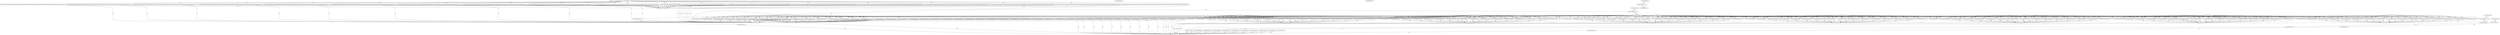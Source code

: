 digraph G {
  "1: match () ...
" [shape=box, ];
  "76: match (event_id) ...
" [shape=box, ];
  "82: match (event_id) ...
" [shape=box, ];
  "101: match (forward_flow_ip_header_2,forward_flow_udp_header_1,forward_flow_ip_header_6,forward_flow_ip_header_7,forward_flow_udp_header_0,forward_flow_ip_header_4,forward_flow_ip_header_5,event_id) ...
" [
  shape=box, ];
  "106: match (forward_flow_ip_header_2,forward_flow_udp_header_1,forward_flow_ip_header_6,forward_flow_ip_header_7,forward_flow_udp_header_0,forward_flow_ip_header_4,forward_flow_ip_header_5,event_id) ...
" [
  shape=box, ];
  "111: match (forward_flow_ip_header_2,forward_flow_udp_header_1,forward_flow_ip_header_6,forward_flow_ip_header_7,forward_flow_udp_header_0,forward_flow_ip_header_4,forward_flow_ip_header_5,event_id) ...
" [
  shape=box, ];
  "116: match (forward_flow_ip_header_2,forward_flow_udp_header_1,forward_flow_ip_header_6,forward_flow_ip_header_7,forward_flow_udp_header_0,forward_flow_ip_header_4,forward_flow_ip_header_5,event_id) ...
" [
  shape=box, ];
  "121: match (forward_flow_ip_header_2,forward_flow_udp_header_1,forward_flow_ip_header_6,forward_flow_ip_header_7,forward_flow_udp_header_0,forward_flow_ip_header_4,forward_flow_ip_header_5,event_id) ...
" [
  shape=box, ];
  "126: match (forward_flow_ip_header_2,forward_flow_udp_header_1,forward_flow_ip_header_6,forward_flow_ip_header_7,forward_flow_udp_header_0,forward_flow_ip_header_4,forward_flow_ip_header_5,event_id) ...
" [
  shape=box, ];
  "131: match (forward_flow_ip_header_2,forward_flow_udp_header_1,forward_flow_ip_header_6,forward_flow_ip_header_7,forward_flow_udp_header_0,forward_flow_ip_header_4,forward_flow_ip_header_5,event_id) ...
" [
  shape=box, ];
  "136: match (forward_flow_ip_header_2,forward_flow_udp_header_1,forward_flow_ip_header_6,forward_flow_ip_header_7,forward_flow_udp_header_0,forward_flow_ip_header_4,forward_flow_ip_header_5,event_id) ...
" [
  shape=box, ];
  "141: match (forward_flow_ip_header_2,forward_flow_udp_header_1,forward_flow_ip_header_6,forward_flow_ip_header_7,forward_flow_udp_header_0,forward_flow_ip_header_4,forward_flow_ip_header_5,event_id) ...
" [
  shape=box, ];
  "146: match (forward_flow_ip_header_2,forward_flow_udp_header_1,forward_flow_ip_header_6,forward_flow_ip_header_7,forward_flow_udp_header_0,forward_flow_ip_header_4,forward_flow_ip_header_5,event_id) ...
" [
  shape=box, ];
  "151: match (forward_flow_ip_header_2,forward_flow_udp_header_1,forward_flow_ip_header_6,forward_flow_ip_header_7,forward_flow_udp_header_0,forward_flow_ip_header_4,forward_flow_ip_header_5,event_id) ...
" [
  shape=box, ];
  "156: match (forward_flow_ip_header_2,forward_flow_udp_header_1,forward_flow_ip_header_6,forward_flow_ip_header_7,forward_flow_udp_header_0,forward_flow_ip_header_4,forward_flow_ip_header_5,event_id) ...
" [
  shape=box, ];
  "161: match (forward_flow_ip_header_2,forward_flow_udp_header_1,forward_flow_ip_header_6,forward_flow_ip_header_7,forward_flow_udp_header_0,forward_flow_ip_header_4,forward_flow_ip_header_5,event_id) ...
" [
  shape=box, ];
  "166: match (forward_flow_ip_header_2,forward_flow_udp_header_1,forward_flow_ip_header_6,forward_flow_ip_header_7,forward_flow_udp_header_0,forward_flow_ip_header_4,forward_flow_ip_header_5,event_id) ...
" [
  shape=box, ];
  "171: match (forward_flow_ip_header_2,forward_flow_udp_header_1,forward_flow_ip_header_6,forward_flow_ip_header_7,forward_flow_udp_header_0,forward_flow_ip_header_4,forward_flow_ip_header_5,event_id) ...
" [
  shape=box, ];
  "176: match (forward_flow_ip_header_2,forward_flow_udp_header_1,forward_flow_ip_header_6,forward_flow_ip_header_7,forward_flow_udp_header_0,forward_flow_ip_header_4,forward_flow_ip_header_5,event_id) ...
" [
  shape=box, ];
  "181: match (forward_flow_ip_header_2,forward_flow_udp_header_1,forward_flow_ip_header_6,forward_flow_ip_header_7,forward_flow_udp_header_0,forward_flow_ip_header_4,forward_flow_ip_header_5,event_id) ...
" [
  shape=box, ];
  "186: match (forward_flow_ip_header_2,forward_flow_udp_header_1,forward_flow_ip_header_6,forward_flow_ip_header_7,forward_flow_udp_header_0,forward_flow_ip_header_4,forward_flow_ip_header_5,event_id) ...
" [
  shape=box, ];
  "193: match (event_id) ...
" [shape=box, ];
  "196: match (event_id) ...
" [shape=box, ];
  "217: match (event_id) ...
" [shape=box, ];
  "223: match (event_id) ...
" [shape=box, ];
  "230: match (event_id) ...
" [shape=box, ];
  "236: match (event_id) ...
" [shape=box, ];
  "243: match (event_id) ...
" [shape=box, ];
  "250: match (event_id) ...
" [shape=box, ];
  "257: match (event_id) ...
" [shape=box, ];
  "264: match (event_id) ...
" [shape=box, ];
  "271: match (event_id) ...
" [shape=box, ];
  "278: match (event_id) ...
" [shape=box, ];
  "282: match (path_id,event_id) ...
" [shape=box, ];
  "287: match (path_id,event_id) ...
" [shape=box, ];
  "296: match (path_id,event_id) ...
" [shape=box, ];
  "302: match (path_id,event_id) ...
" [shape=box, ];
  "308: match (path_id,event_id) ...
" [shape=box, ];
  "314: match (path_id,event_id) ...
" [shape=box, ];
  "320: match (path_id,event_id) ...
" [shape=box, ];
  "326: match (path_id,event_id) ...
" [shape=box, ];
  "332: match (path_id,event_id) ...
" [shape=box, ];
  "335: match (path_id,event_id) ...
" [shape=box, ];
  "340: match (path_id,event_id) ...
" [shape=box, ];
  "349: match (path_id,event_id) ...
" [shape=box, ];
  "355: match (path_id,event_id) ...
" [shape=box, ];
  "361: match (path_id,event_id) ...
" [shape=box, ];
  "367: match (path_id,event_id) ...
" [shape=box, ];
  "373: match (path_id,event_id) ...
" [shape=box, ];
  "379: match (path_id,event_id) ...
" [shape=box, ];
  "385: match (path_id,event_id) ...
" [shape=box, ];
  "388: match (path_id,event_id) ...
" [shape=box, ];
  "393: match (path_id,event_id) ...
" [shape=box, ];
  "402: match (path_id,event_id) ...
" [shape=box, ];
  "408: match (path_id,event_id) ...
" [shape=box, ];
  "414: match (path_id,event_id) ...
" [shape=box, ];
  "420: match (path_id,event_id) ...
" [shape=box, ];
  "426: match (path_id,event_id) ...
" [shape=box, ];
  "432: match (path_id,event_id) ...
" [shape=box, ];
  "438: match (path_id,event_id) ...
" [shape=box, ];
  "441: match (path_id,event_id) ...
" [shape=box, ];
  "446: match (path_id,event_id) ...
" [shape=box, ];
  "455: match (path_id,event_id) ...
" [shape=box, ];
  "461: match (path_id,event_id) ...
" [shape=box, ];
  "467: match (path_id,event_id) ...
" [shape=box, ];
  "473: match (path_id,event_id) ...
" [shape=box, ];
  "479: match (path_id,event_id) ...
" [shape=box, ];
  "485: match (path_id,event_id) ...
" [shape=box, ];
  "491: match (path_id,event_id) ...
" [shape=box, ];
  "494: match (path_id,event_id) ...
" [shape=box, ];
  "499: match (path_id,event_id) ...
" [shape=box, ];
  "508: match (path_id,event_id) ...
" [shape=box, ];
  "514: match (path_id,event_id) ...
" [shape=box, ];
  "520: match (path_id,event_id) ...
" [shape=box, ];
  "526: match (path_id,event_id) ...
" [shape=box, ];
  "532: match (path_id,event_id) ...
" [shape=box, ];
  "538: match (path_id,event_id) ...
" [shape=box, ];
  "544: match (path_id,event_id) ...
" [shape=box, ];
  "547: match (path_id,event_id) ...
" [shape=box, ];
  "552: match (path_id,event_id) ...
" [shape=box, ];
  "561: match (path_id,event_id) ...
" [shape=box, ];
  "567: match (path_id,event_id) ...
" [shape=box, ];
  "573: match (path_id,event_id) ...
" [shape=box, ];
  "579: match (path_id,event_id) ...
" [shape=box, ];
  "585: match (path_id,event_id) ...
" [shape=box, ];
  "591: match (path_id,event_id) ...
" [shape=box, ];
  "597: match (path_id,event_id) ...
" [shape=box, ];
  "600: match (path_id,event_id) ...
" [shape=box, ];
  "605: match (path_id,event_id) ...
" [shape=box, ];
  "614: match (path_id,event_id) ...
" [shape=box, ];
  "620: match (path_id,event_id) ...
" [shape=box, ];
  "626: match (path_id,event_id) ...
" [shape=box, ];
  "632: match (path_id,event_id) ...
" [shape=box, ];
  "638: match (path_id,event_id) ...
" [shape=box, ];
  "644: match (path_id,event_id) ...
" [shape=box, ];
  "650: match (path_id,event_id) ...
" [shape=box, ];
  "653: match (path_id,event_id) ...
" [shape=box, ];
  "658: match (path_id,event_id) ...
" [shape=box, ];
  "667: match (path_id,event_id) ...
" [shape=box, ];
  "673: match (path_id,event_id) ...
" [shape=box, ];
  "679: match (path_id,event_id) ...
" [shape=box, ];
  "685: match (path_id,event_id) ...
" [shape=box, ];
  "691: match (path_id,event_id) ...
" [shape=box, ];
  "697: match (path_id,event_id) ...
" [shape=box, ];
  "703: match (path_id,event_id) ...
" [shape=box, ];
  "706: match (path_id,event_id) ...
" [shape=box, ];
  "711: match (path_id,event_id) ...
" [shape=box, ];
  "720: match (path_id,event_id) ...
" [shape=box, ];
  "726: match (path_id,event_id) ...
" [shape=box, ];
  "732: match (path_id,event_id) ...
" [shape=box, ];
  "738: match (path_id,event_id) ...
" [shape=box, ];
  "744: match (path_id,event_id) ...
" [shape=box, ];
  "750: match (path_id,event_id) ...
" [shape=box, ];
  "756: match (path_id,event_id) ...
" [shape=box, ];
  "759: match (path_id,event_id) ...
" [shape=box, ];
  "764: match (path_id,event_id) ...
" [shape=box, ];
  "773: match (path_id,event_id) ...
" [shape=box, ];
  "779: match (path_id,event_id) ...
" [shape=box, ];
  "785: match (path_id,event_id) ...
" [shape=box, ];
  "791: match (path_id,event_id) ...
" [shape=box, ];
  "797: match (path_id,event_id) ...
" [shape=box, ];
  "803: match (path_id,event_id) ...
" [shape=box, ];
  "809: match (path_id,event_id) ...
" [shape=box, ];
  "812: match (path_id,event_id) ...
" [shape=box, ];
  "817: match (path_id,event_id) ...
" [shape=box, ];
  "826: match (path_id,event_id) ...
" [shape=box, ];
  "832: match (path_id,event_id) ...
" [shape=box, ];
  "838: match (path_id,event_id) ...
" [shape=box, ];
  "844: match (path_id,event_id) ...
" [shape=box, ];
  "850: match (path_id,event_id) ...
" [shape=box, ];
  "856: match (path_id,event_id) ...
" [shape=box, ];
  "862: match (path_id,event_id) ...
" [shape=box, ];
  "865: match (path_id,event_id) ...
" [shape=box, ];
  "870: match (path_id,event_id) ...
" [shape=box, ];
  "879: match (path_id,event_id) ...
" [shape=box, ];
  "885: match (path_id,event_id) ...
" [shape=box, ];
  "891: match (path_id,event_id) ...
" [shape=box, ];
  "897: match (path_id,event_id) ...
" [shape=box, ];
  "903: match (path_id,event_id) ...
" [shape=box, ];
  "909: match (path_id,event_id) ...
" [shape=box, ];
  "915: match (path_id,event_id) ...
" [shape=box, ];
  "918: match (path_id,event_id) ...
" [shape=box, ];
  "923: match (path_id,event_id) ...
" [shape=box, ];
  "932: match (path_id,event_id) ...
" [shape=box, ];
  "938: match (path_id,event_id) ...
" [shape=box, ];
  "944: match (path_id,event_id) ...
" [shape=box, ];
  "950: match (path_id,event_id) ...
" [shape=box, ];
  "956: match (path_id,event_id) ...
" [shape=box, ];
  "962: match (path_id,event_id) ...
" [shape=box, ];
  "968: match (path_id,event_id) ...
" [shape=box, ];
  "971: match (path_id,event_id) ...
" [shape=box, ];
  "976: match (path_id,event_id) ...
" [shape=box, ];
  "985: match (path_id,event_id) ...
" [shape=box, ];
  "991: match (path_id,event_id) ...
" [shape=box, ];
  "997: match (path_id,event_id) ...
" [shape=box, ];
  "1003: match (path_id,event_id) ...
" [shape=box, ];
  "1009: match (path_id,event_id) ...
" [shape=box, ];
  "1015: match (path_id,event_id) ...
" [shape=box, ];
  "1021: match (path_id,event_id) ...
" [shape=box, ];
  "1024: match (path_id,event_id) ...
" [shape=box, ];
  "1029: match (path_id,event_id) ...
" [shape=box, ];
  "1038: match (path_id,event_id) ...
" [shape=box, ];
  "1044: match (path_id,event_id) ...
" [shape=box, ];
  "1050: match (path_id,event_id) ...
" [shape=box, ];
  "1056: match (path_id,event_id) ...
" [shape=box, ];
  "1062: match (path_id,event_id) ...
" [shape=box, ];
  "1068: match (path_id,event_id) ...
" [shape=box, ];
  "1074: match (path_id,event_id) ...
" [shape=box, ];
  "1077: match (path_id,event_id) ...
" [shape=box, ];
  "1082: match (path_id,event_id) ...
" [shape=box, ];
  "1091: match (path_id,event_id) ...
" [shape=box, ];
  "1097: match (path_id,event_id) ...
" [shape=box, ];
  "1103: match (path_id,event_id) ...
" [shape=box, ];
  "1109: match (path_id,event_id) ...
" [shape=box, ];
  "1115: match (path_id,event_id) ...
" [shape=box, ];
  "1121: match (path_id,event_id) ...
" [shape=box, ];
  "1127: match (path_id,event_id) ...
" [shape=box, ];
  "1130: match (path_id,event_id) ...
" [shape=box, ];
  "1137: match (event_id) ...
" [shape=box, ];
  "1158: match (event_id) ...
" [shape=box, ];
  "1163: match (event_id) ...
" [shape=box, ];
  "1168: match (event_id) ...
" [shape=box, ];
  "1174: match (event_id) ...
" [shape=box, ];
  "1176: match (event_id) ...
" [shape=box, ];
  "1182: match (event_id) ...
" [shape=box, ];
  "1188: match (event_id) ...
" [shape=box, ];
  "1193: match (event_id) ...
" [shape=box, ];
  "1196: match (event_id) ...
" [shape=box, ];
  "1200: match (event_id) ...
" [shape=box, ];
  "1204: match (event_id) ...
" [shape=box, ];
  "1210: match (event_id) ...
" [shape=box, ];
  "1214: match (event_id) ...
" [shape=box, ];
  "1218: match (event_id) ...
" [shape=box, ];
  "1222: match (event_id) ...
" [shape=box, ];
  "1226: match (event_id) ...
" [shape=box, ];
  "1230: match (event_id) ...
" [shape=box, ];
  "1234: match (event_id) ...
" [shape=box, ];
  "1238: match (event_id) ...
" [shape=box, ];
  "1242: match (event_id) ...
" [shape=box, ];
  "1248: match (event_id) ...
" [shape=box, ];
  "1254: match (event_id) ...
" [shape=box, ];
  "1260: match (event_id) ...
" [shape=box, ];
  "1266: match (event_id) ...
" [shape=box, ];
  "1272: match (event_id) ...
" [shape=box, ];
  "1278: match (event_id) ...
" [shape=box, ];
  "1284: match (event_id) ...
" [shape=box, ];
  "1290: match (event_id) ...
" [shape=box, ];
  "1296: match (event_id) ...
" [shape=box, ];
  "1300: match (event_id) ...
" [shape=box, ];
  "1304: match (event_id) ...
" [shape=box, ];
  "1308: match (event_id) ...
" [shape=box, ];
  "1312: match (event_id) ...
" [shape=box, ];
  "1316: match (event_id) ...
" [shape=box, ];
  "1320: match (event_id) ...
" [shape=box, ];
  "1324: match (event_id) ...
" [shape=box, ];
  "1328: match (event_id) ...
" [shape=box, ];
  "1332: match (event_id) ...
" [shape=box, ];
  "1336: match (event_id) ...
" [shape=box, ];
  "1340: match (event_id) ...
" [shape=box, ];
  "1344: match (event_id) ...
" [shape=box, ];
  "1348: match (event_id) ...
" [shape=box, ];
  "1352: match (event_id) ...
" [shape=box, ];
  "1356: match (event_id) ...
" [shape=box, ];
  "1468: match (event_id) ...
" [shape=box, ];
  "1510: match (event_id) ...
" [shape=box, ];
  "1514: match (event_id) ...
" [shape=box, ];
  "1533: match (event_id) ...
" [shape=box, ];
  "1581: match (event_id) ...
" [shape=box, ];
  
  
  "82: match (event_id) ...
" -> "101: match (forward_flow_ip_header_2,forward_flow_udp_header_1,forward_flow_ip_header_6,forward_flow_ip_header_7,forward_flow_udp_header_0,forward_flow_ip_header_4,forward_flow_ip_header_5,event_id) ...
" [
  label="WW", ];
  "82: match (event_id) ...
" -> "106: match (forward_flow_ip_header_2,forward_flow_udp_header_1,forward_flow_ip_header_6,forward_flow_ip_header_7,forward_flow_udp_header_0,forward_flow_ip_header_4,forward_flow_ip_header_5,event_id) ...
" [
  label="WW", ];
  "82: match (event_id) ...
" -> "111: match (forward_flow_ip_header_2,forward_flow_udp_header_1,forward_flow_ip_header_6,forward_flow_ip_header_7,forward_flow_udp_header_0,forward_flow_ip_header_4,forward_flow_ip_header_5,event_id) ...
" [
  label="WW", ];
  "82: match (event_id) ...
" -> "116: match (forward_flow_ip_header_2,forward_flow_udp_header_1,forward_flow_ip_header_6,forward_flow_ip_header_7,forward_flow_udp_header_0,forward_flow_ip_header_4,forward_flow_ip_header_5,event_id) ...
" [
  label="WW", ];
  "82: match (event_id) ...
" -> "121: match (forward_flow_ip_header_2,forward_flow_udp_header_1,forward_flow_ip_header_6,forward_flow_ip_header_7,forward_flow_udp_header_0,forward_flow_ip_header_4,forward_flow_ip_header_5,event_id) ...
" [
  label="WW", ];
  "82: match (event_id) ...
" -> "126: match (forward_flow_ip_header_2,forward_flow_udp_header_1,forward_flow_ip_header_6,forward_flow_ip_header_7,forward_flow_udp_header_0,forward_flow_ip_header_4,forward_flow_ip_header_5,event_id) ...
" [
  label="WW", ];
  "82: match (event_id) ...
" -> "131: match (forward_flow_ip_header_2,forward_flow_udp_header_1,forward_flow_ip_header_6,forward_flow_ip_header_7,forward_flow_udp_header_0,forward_flow_ip_header_4,forward_flow_ip_header_5,event_id) ...
" [
  label="WW", ];
  "82: match (event_id) ...
" -> "136: match (forward_flow_ip_header_2,forward_flow_udp_header_1,forward_flow_ip_header_6,forward_flow_ip_header_7,forward_flow_udp_header_0,forward_flow_ip_header_4,forward_flow_ip_header_5,event_id) ...
" [
  label="WW", ];
  "82: match (event_id) ...
" -> "141: match (forward_flow_ip_header_2,forward_flow_udp_header_1,forward_flow_ip_header_6,forward_flow_ip_header_7,forward_flow_udp_header_0,forward_flow_ip_header_4,forward_flow_ip_header_5,event_id) ...
" [
  label="WW", ];
  "82: match (event_id) ...
" -> "146: match (forward_flow_ip_header_2,forward_flow_udp_header_1,forward_flow_ip_header_6,forward_flow_ip_header_7,forward_flow_udp_header_0,forward_flow_ip_header_4,forward_flow_ip_header_5,event_id) ...
" [
  label="WW", ];
  "82: match (event_id) ...
" -> "151: match (forward_flow_ip_header_2,forward_flow_udp_header_1,forward_flow_ip_header_6,forward_flow_ip_header_7,forward_flow_udp_header_0,forward_flow_ip_header_4,forward_flow_ip_header_5,event_id) ...
" [
  label="WW", ];
  "82: match (event_id) ...
" -> "156: match (forward_flow_ip_header_2,forward_flow_udp_header_1,forward_flow_ip_header_6,forward_flow_ip_header_7,forward_flow_udp_header_0,forward_flow_ip_header_4,forward_flow_ip_header_5,event_id) ...
" [
  label="WW", ];
  "82: match (event_id) ...
" -> "161: match (forward_flow_ip_header_2,forward_flow_udp_header_1,forward_flow_ip_header_6,forward_flow_ip_header_7,forward_flow_udp_header_0,forward_flow_ip_header_4,forward_flow_ip_header_5,event_id) ...
" [
  label="WW", ];
  "82: match (event_id) ...
" -> "166: match (forward_flow_ip_header_2,forward_flow_udp_header_1,forward_flow_ip_header_6,forward_flow_ip_header_7,forward_flow_udp_header_0,forward_flow_ip_header_4,forward_flow_ip_header_5,event_id) ...
" [
  label="WW", ];
  "82: match (event_id) ...
" -> "171: match (forward_flow_ip_header_2,forward_flow_udp_header_1,forward_flow_ip_header_6,forward_flow_ip_header_7,forward_flow_udp_header_0,forward_flow_ip_header_4,forward_flow_ip_header_5,event_id) ...
" [
  label="WW", ];
  "82: match (event_id) ...
" -> "176: match (forward_flow_ip_header_2,forward_flow_udp_header_1,forward_flow_ip_header_6,forward_flow_ip_header_7,forward_flow_udp_header_0,forward_flow_ip_header_4,forward_flow_ip_header_5,event_id) ...
" [
  label="WW", ];
  "82: match (event_id) ...
" -> "181: match (forward_flow_ip_header_2,forward_flow_udp_header_1,forward_flow_ip_header_6,forward_flow_ip_header_7,forward_flow_udp_header_0,forward_flow_ip_header_4,forward_flow_ip_header_5,event_id) ...
" [
  label="WW", ];
  "82: match (event_id) ...
" -> "186: match (forward_flow_ip_header_2,forward_flow_udp_header_1,forward_flow_ip_header_6,forward_flow_ip_header_7,forward_flow_udp_header_0,forward_flow_ip_header_4,forward_flow_ip_header_5,event_id) ...
" [
  label="WW", ];
  "82: match (event_id) ...
" -> "196: match (event_id) ...
" [label="WR", ];
  "101: match (forward_flow_ip_header_2,forward_flow_udp_header_1,forward_flow_ip_header_6,forward_flow_ip_header_7,forward_flow_udp_header_0,forward_flow_ip_header_4,forward_flow_ip_header_5,event_id) ...
" -> "196: match (event_id) ...
" [
  label="WR", ];
  "101: match (forward_flow_ip_header_2,forward_flow_udp_header_1,forward_flow_ip_header_6,forward_flow_ip_header_7,forward_flow_udp_header_0,forward_flow_ip_header_4,forward_flow_ip_header_5,event_id) ...
" -> "1510: match (event_id) ...
" [
  label="RW", ];
  "106: match (forward_flow_ip_header_2,forward_flow_udp_header_1,forward_flow_ip_header_6,forward_flow_ip_header_7,forward_flow_udp_header_0,forward_flow_ip_header_4,forward_flow_ip_header_5,event_id) ...
" -> "196: match (event_id) ...
" [
  label="WR", ];
  "106: match (forward_flow_ip_header_2,forward_flow_udp_header_1,forward_flow_ip_header_6,forward_flow_ip_header_7,forward_flow_udp_header_0,forward_flow_ip_header_4,forward_flow_ip_header_5,event_id) ...
" -> "1510: match (event_id) ...
" [
  label="RW", ];
  "111: match (forward_flow_ip_header_2,forward_flow_udp_header_1,forward_flow_ip_header_6,forward_flow_ip_header_7,forward_flow_udp_header_0,forward_flow_ip_header_4,forward_flow_ip_header_5,event_id) ...
" -> "196: match (event_id) ...
" [
  label="WR", ];
  "111: match (forward_flow_ip_header_2,forward_flow_udp_header_1,forward_flow_ip_header_6,forward_flow_ip_header_7,forward_flow_udp_header_0,forward_flow_ip_header_4,forward_flow_ip_header_5,event_id) ...
" -> "1510: match (event_id) ...
" [
  label="RW", ];
  "116: match (forward_flow_ip_header_2,forward_flow_udp_header_1,forward_flow_ip_header_6,forward_flow_ip_header_7,forward_flow_udp_header_0,forward_flow_ip_header_4,forward_flow_ip_header_5,event_id) ...
" -> "196: match (event_id) ...
" [
  label="WR", ];
  "116: match (forward_flow_ip_header_2,forward_flow_udp_header_1,forward_flow_ip_header_6,forward_flow_ip_header_7,forward_flow_udp_header_0,forward_flow_ip_header_4,forward_flow_ip_header_5,event_id) ...
" -> "1510: match (event_id) ...
" [
  label="RW", ];
  "121: match (forward_flow_ip_header_2,forward_flow_udp_header_1,forward_flow_ip_header_6,forward_flow_ip_header_7,forward_flow_udp_header_0,forward_flow_ip_header_4,forward_flow_ip_header_5,event_id) ...
" -> "196: match (event_id) ...
" [
  label="WR", ];
  "121: match (forward_flow_ip_header_2,forward_flow_udp_header_1,forward_flow_ip_header_6,forward_flow_ip_header_7,forward_flow_udp_header_0,forward_flow_ip_header_4,forward_flow_ip_header_5,event_id) ...
" -> "1510: match (event_id) ...
" [
  label="RW", ];
  "126: match (forward_flow_ip_header_2,forward_flow_udp_header_1,forward_flow_ip_header_6,forward_flow_ip_header_7,forward_flow_udp_header_0,forward_flow_ip_header_4,forward_flow_ip_header_5,event_id) ...
" -> "196: match (event_id) ...
" [
  label="WR", ];
  "126: match (forward_flow_ip_header_2,forward_flow_udp_header_1,forward_flow_ip_header_6,forward_flow_ip_header_7,forward_flow_udp_header_0,forward_flow_ip_header_4,forward_flow_ip_header_5,event_id) ...
" -> "1510: match (event_id) ...
" [
  label="RW", ];
  "131: match (forward_flow_ip_header_2,forward_flow_udp_header_1,forward_flow_ip_header_6,forward_flow_ip_header_7,forward_flow_udp_header_0,forward_flow_ip_header_4,forward_flow_ip_header_5,event_id) ...
" -> "196: match (event_id) ...
" [
  label="WR", ];
  "131: match (forward_flow_ip_header_2,forward_flow_udp_header_1,forward_flow_ip_header_6,forward_flow_ip_header_7,forward_flow_udp_header_0,forward_flow_ip_header_4,forward_flow_ip_header_5,event_id) ...
" -> "1510: match (event_id) ...
" [
  label="RW", ];
  "136: match (forward_flow_ip_header_2,forward_flow_udp_header_1,forward_flow_ip_header_6,forward_flow_ip_header_7,forward_flow_udp_header_0,forward_flow_ip_header_4,forward_flow_ip_header_5,event_id) ...
" -> "196: match (event_id) ...
" [
  label="WR", ];
  "136: match (forward_flow_ip_header_2,forward_flow_udp_header_1,forward_flow_ip_header_6,forward_flow_ip_header_7,forward_flow_udp_header_0,forward_flow_ip_header_4,forward_flow_ip_header_5,event_id) ...
" -> "1510: match (event_id) ...
" [
  label="RW", ];
  "141: match (forward_flow_ip_header_2,forward_flow_udp_header_1,forward_flow_ip_header_6,forward_flow_ip_header_7,forward_flow_udp_header_0,forward_flow_ip_header_4,forward_flow_ip_header_5,event_id) ...
" -> "196: match (event_id) ...
" [
  label="WR", ];
  "141: match (forward_flow_ip_header_2,forward_flow_udp_header_1,forward_flow_ip_header_6,forward_flow_ip_header_7,forward_flow_udp_header_0,forward_flow_ip_header_4,forward_flow_ip_header_5,event_id) ...
" -> "1510: match (event_id) ...
" [
  label="RW", ];
  "146: match (forward_flow_ip_header_2,forward_flow_udp_header_1,forward_flow_ip_header_6,forward_flow_ip_header_7,forward_flow_udp_header_0,forward_flow_ip_header_4,forward_flow_ip_header_5,event_id) ...
" -> "196: match (event_id) ...
" [
  label="WR", ];
  "146: match (forward_flow_ip_header_2,forward_flow_udp_header_1,forward_flow_ip_header_6,forward_flow_ip_header_7,forward_flow_udp_header_0,forward_flow_ip_header_4,forward_flow_ip_header_5,event_id) ...
" -> "1510: match (event_id) ...
" [
  label="RW", ];
  "151: match (forward_flow_ip_header_2,forward_flow_udp_header_1,forward_flow_ip_header_6,forward_flow_ip_header_7,forward_flow_udp_header_0,forward_flow_ip_header_4,forward_flow_ip_header_5,event_id) ...
" -> "196: match (event_id) ...
" [
  label="WR", ];
  "151: match (forward_flow_ip_header_2,forward_flow_udp_header_1,forward_flow_ip_header_6,forward_flow_ip_header_7,forward_flow_udp_header_0,forward_flow_ip_header_4,forward_flow_ip_header_5,event_id) ...
" -> "1510: match (event_id) ...
" [
  label="RW", ];
  "156: match (forward_flow_ip_header_2,forward_flow_udp_header_1,forward_flow_ip_header_6,forward_flow_ip_header_7,forward_flow_udp_header_0,forward_flow_ip_header_4,forward_flow_ip_header_5,event_id) ...
" -> "196: match (event_id) ...
" [
  label="WR", ];
  "156: match (forward_flow_ip_header_2,forward_flow_udp_header_1,forward_flow_ip_header_6,forward_flow_ip_header_7,forward_flow_udp_header_0,forward_flow_ip_header_4,forward_flow_ip_header_5,event_id) ...
" -> "1510: match (event_id) ...
" [
  label="RW", ];
  "161: match (forward_flow_ip_header_2,forward_flow_udp_header_1,forward_flow_ip_header_6,forward_flow_ip_header_7,forward_flow_udp_header_0,forward_flow_ip_header_4,forward_flow_ip_header_5,event_id) ...
" -> "196: match (event_id) ...
" [
  label="WR", ];
  "161: match (forward_flow_ip_header_2,forward_flow_udp_header_1,forward_flow_ip_header_6,forward_flow_ip_header_7,forward_flow_udp_header_0,forward_flow_ip_header_4,forward_flow_ip_header_5,event_id) ...
" -> "1510: match (event_id) ...
" [
  label="RW", ];
  "166: match (forward_flow_ip_header_2,forward_flow_udp_header_1,forward_flow_ip_header_6,forward_flow_ip_header_7,forward_flow_udp_header_0,forward_flow_ip_header_4,forward_flow_ip_header_5,event_id) ...
" -> "196: match (event_id) ...
" [
  label="WR", ];
  "166: match (forward_flow_ip_header_2,forward_flow_udp_header_1,forward_flow_ip_header_6,forward_flow_ip_header_7,forward_flow_udp_header_0,forward_flow_ip_header_4,forward_flow_ip_header_5,event_id) ...
" -> "1510: match (event_id) ...
" [
  label="RW", ];
  "171: match (forward_flow_ip_header_2,forward_flow_udp_header_1,forward_flow_ip_header_6,forward_flow_ip_header_7,forward_flow_udp_header_0,forward_flow_ip_header_4,forward_flow_ip_header_5,event_id) ...
" -> "196: match (event_id) ...
" [
  label="WR", ];
  "171: match (forward_flow_ip_header_2,forward_flow_udp_header_1,forward_flow_ip_header_6,forward_flow_ip_header_7,forward_flow_udp_header_0,forward_flow_ip_header_4,forward_flow_ip_header_5,event_id) ...
" -> "1510: match (event_id) ...
" [
  label="RW", ];
  "176: match (forward_flow_ip_header_2,forward_flow_udp_header_1,forward_flow_ip_header_6,forward_flow_ip_header_7,forward_flow_udp_header_0,forward_flow_ip_header_4,forward_flow_ip_header_5,event_id) ...
" -> "196: match (event_id) ...
" [
  label="WR", ];
  "176: match (forward_flow_ip_header_2,forward_flow_udp_header_1,forward_flow_ip_header_6,forward_flow_ip_header_7,forward_flow_udp_header_0,forward_flow_ip_header_4,forward_flow_ip_header_5,event_id) ...
" -> "1510: match (event_id) ...
" [
  label="RW", ];
  "181: match (forward_flow_ip_header_2,forward_flow_udp_header_1,forward_flow_ip_header_6,forward_flow_ip_header_7,forward_flow_udp_header_0,forward_flow_ip_header_4,forward_flow_ip_header_5,event_id) ...
" -> "196: match (event_id) ...
" [
  label="WR", ];
  "181: match (forward_flow_ip_header_2,forward_flow_udp_header_1,forward_flow_ip_header_6,forward_flow_ip_header_7,forward_flow_udp_header_0,forward_flow_ip_header_4,forward_flow_ip_header_5,event_id) ...
" -> "1510: match (event_id) ...
" [
  label="RW", ];
  "186: match (forward_flow_ip_header_2,forward_flow_udp_header_1,forward_flow_ip_header_6,forward_flow_ip_header_7,forward_flow_udp_header_0,forward_flow_ip_header_4,forward_flow_ip_header_5,event_id) ...
" -> "196: match (event_id) ...
" [
  label="WR", ];
  "186: match (forward_flow_ip_header_2,forward_flow_udp_header_1,forward_flow_ip_header_6,forward_flow_ip_header_7,forward_flow_udp_header_0,forward_flow_ip_header_4,forward_flow_ip_header_5,event_id) ...
" -> "1510: match (event_id) ...
" [
  label="RW", ];
  "193: match (event_id) ...
" -> "217: match (event_id) ...
" [label="WW", ];
  "193: match (event_id) ...
" -> "223: match (event_id) ...
" [label="WR", ];
  "196: match (event_id) ...
" -> "217: match (event_id) ...
" [label="WR", ];
  "217: match (event_id) ...
" -> "223: match (event_id) ...
" [label="WR", ];
  "223: match (event_id) ...
" -> "282: match (path_id,event_id) ...
" [
  label="WR", ];
  "223: match (event_id) ...
" -> "287: match (path_id,event_id) ...
" [
  label="WR", ];
  "223: match (event_id) ...
" -> "296: match (path_id,event_id) ...
" [
  label="WR", ];
  "223: match (event_id) ...
" -> "302: match (path_id,event_id) ...
" [
  label="WR", ];
  "223: match (event_id) ...
" -> "308: match (path_id,event_id) ...
" [
  label="WR", ];
  "223: match (event_id) ...
" -> "314: match (path_id,event_id) ...
" [
  label="WR", ];
  "223: match (event_id) ...
" -> "320: match (path_id,event_id) ...
" [
  label="WR", ];
  "223: match (event_id) ...
" -> "326: match (path_id,event_id) ...
" [
  label="WR", ];
  "223: match (event_id) ...
" -> "332: match (path_id,event_id) ...
" [
  label="WR", ];
  "223: match (event_id) ...
" -> "335: match (path_id,event_id) ...
" [
  label="WR", ];
  "223: match (event_id) ...
" -> "340: match (path_id,event_id) ...
" [
  label="WR", ];
  "223: match (event_id) ...
" -> "349: match (path_id,event_id) ...
" [
  label="WR", ];
  "223: match (event_id) ...
" -> "355: match (path_id,event_id) ...
" [
  label="WR", ];
  "223: match (event_id) ...
" -> "361: match (path_id,event_id) ...
" [
  label="WR", ];
  "223: match (event_id) ...
" -> "367: match (path_id,event_id) ...
" [
  label="WR", ];
  "223: match (event_id) ...
" -> "373: match (path_id,event_id) ...
" [
  label="WR", ];
  "223: match (event_id) ...
" -> "379: match (path_id,event_id) ...
" [
  label="WR", ];
  "223: match (event_id) ...
" -> "385: match (path_id,event_id) ...
" [
  label="WR", ];
  "223: match (event_id) ...
" -> "388: match (path_id,event_id) ...
" [
  label="WR", ];
  "223: match (event_id) ...
" -> "393: match (path_id,event_id) ...
" [
  label="WR", ];
  "223: match (event_id) ...
" -> "402: match (path_id,event_id) ...
" [
  label="WR", ];
  "223: match (event_id) ...
" -> "408: match (path_id,event_id) ...
" [
  label="WR", ];
  "223: match (event_id) ...
" -> "414: match (path_id,event_id) ...
" [
  label="WR", ];
  "223: match (event_id) ...
" -> "420: match (path_id,event_id) ...
" [
  label="WR", ];
  "223: match (event_id) ...
" -> "426: match (path_id,event_id) ...
" [
  label="WR", ];
  "223: match (event_id) ...
" -> "432: match (path_id,event_id) ...
" [
  label="WR", ];
  "223: match (event_id) ...
" -> "438: match (path_id,event_id) ...
" [
  label="WR", ];
  "223: match (event_id) ...
" -> "441: match (path_id,event_id) ...
" [
  label="WR", ];
  "223: match (event_id) ...
" -> "446: match (path_id,event_id) ...
" [
  label="WR", ];
  "223: match (event_id) ...
" -> "455: match (path_id,event_id) ...
" [
  label="WR", ];
  "223: match (event_id) ...
" -> "461: match (path_id,event_id) ...
" [
  label="WR", ];
  "223: match (event_id) ...
" -> "467: match (path_id,event_id) ...
" [
  label="WR", ];
  "223: match (event_id) ...
" -> "473: match (path_id,event_id) ...
" [
  label="WR", ];
  "223: match (event_id) ...
" -> "479: match (path_id,event_id) ...
" [
  label="WR", ];
  "223: match (event_id) ...
" -> "485: match (path_id,event_id) ...
" [
  label="WR", ];
  "223: match (event_id) ...
" -> "491: match (path_id,event_id) ...
" [
  label="WR", ];
  "223: match (event_id) ...
" -> "494: match (path_id,event_id) ...
" [
  label="WR", ];
  "223: match (event_id) ...
" -> "499: match (path_id,event_id) ...
" [
  label="WR", ];
  "223: match (event_id) ...
" -> "508: match (path_id,event_id) ...
" [
  label="WR", ];
  "223: match (event_id) ...
" -> "514: match (path_id,event_id) ...
" [
  label="WR", ];
  "223: match (event_id) ...
" -> "520: match (path_id,event_id) ...
" [
  label="WR", ];
  "223: match (event_id) ...
" -> "526: match (path_id,event_id) ...
" [
  label="WR", ];
  "223: match (event_id) ...
" -> "532: match (path_id,event_id) ...
" [
  label="WR", ];
  "223: match (event_id) ...
" -> "538: match (path_id,event_id) ...
" [
  label="WR", ];
  "223: match (event_id) ...
" -> "544: match (path_id,event_id) ...
" [
  label="WR", ];
  "223: match (event_id) ...
" -> "547: match (path_id,event_id) ...
" [
  label="WR", ];
  "223: match (event_id) ...
" -> "552: match (path_id,event_id) ...
" [
  label="WR", ];
  "223: match (event_id) ...
" -> "561: match (path_id,event_id) ...
" [
  label="WR", ];
  "223: match (event_id) ...
" -> "567: match (path_id,event_id) ...
" [
  label="WR", ];
  "223: match (event_id) ...
" -> "573: match (path_id,event_id) ...
" [
  label="WR", ];
  "223: match (event_id) ...
" -> "579: match (path_id,event_id) ...
" [
  label="WR", ];
  "223: match (event_id) ...
" -> "585: match (path_id,event_id) ...
" [
  label="WR", ];
  "223: match (event_id) ...
" -> "591: match (path_id,event_id) ...
" [
  label="WR", ];
  "223: match (event_id) ...
" -> "597: match (path_id,event_id) ...
" [
  label="WR", ];
  "223: match (event_id) ...
" -> "600: match (path_id,event_id) ...
" [
  label="WR", ];
  "223: match (event_id) ...
" -> "605: match (path_id,event_id) ...
" [
  label="WR", ];
  "223: match (event_id) ...
" -> "614: match (path_id,event_id) ...
" [
  label="WR", ];
  "223: match (event_id) ...
" -> "620: match (path_id,event_id) ...
" [
  label="WR", ];
  "223: match (event_id) ...
" -> "626: match (path_id,event_id) ...
" [
  label="WR", ];
  "223: match (event_id) ...
" -> "632: match (path_id,event_id) ...
" [
  label="WR", ];
  "223: match (event_id) ...
" -> "638: match (path_id,event_id) ...
" [
  label="WR", ];
  "223: match (event_id) ...
" -> "644: match (path_id,event_id) ...
" [
  label="WR", ];
  "223: match (event_id) ...
" -> "650: match (path_id,event_id) ...
" [
  label="WR", ];
  "223: match (event_id) ...
" -> "653: match (path_id,event_id) ...
" [
  label="WR", ];
  "223: match (event_id) ...
" -> "658: match (path_id,event_id) ...
" [
  label="WR", ];
  "223: match (event_id) ...
" -> "667: match (path_id,event_id) ...
" [
  label="WR", ];
  "223: match (event_id) ...
" -> "673: match (path_id,event_id) ...
" [
  label="WR", ];
  "223: match (event_id) ...
" -> "679: match (path_id,event_id) ...
" [
  label="WR", ];
  "223: match (event_id) ...
" -> "685: match (path_id,event_id) ...
" [
  label="WR", ];
  "223: match (event_id) ...
" -> "691: match (path_id,event_id) ...
" [
  label="WR", ];
  "223: match (event_id) ...
" -> "697: match (path_id,event_id) ...
" [
  label="WR", ];
  "223: match (event_id) ...
" -> "703: match (path_id,event_id) ...
" [
  label="WR", ];
  "223: match (event_id) ...
" -> "706: match (path_id,event_id) ...
" [
  label="WR", ];
  "223: match (event_id) ...
" -> "711: match (path_id,event_id) ...
" [
  label="WR", ];
  "223: match (event_id) ...
" -> "720: match (path_id,event_id) ...
" [
  label="WR", ];
  "223: match (event_id) ...
" -> "726: match (path_id,event_id) ...
" [
  label="WR", ];
  "223: match (event_id) ...
" -> "732: match (path_id,event_id) ...
" [
  label="WR", ];
  "223: match (event_id) ...
" -> "738: match (path_id,event_id) ...
" [
  label="WR", ];
  "223: match (event_id) ...
" -> "744: match (path_id,event_id) ...
" [
  label="WR", ];
  "223: match (event_id) ...
" -> "750: match (path_id,event_id) ...
" [
  label="WR", ];
  "223: match (event_id) ...
" -> "756: match (path_id,event_id) ...
" [
  label="WR", ];
  "223: match (event_id) ...
" -> "759: match (path_id,event_id) ...
" [
  label="WR", ];
  "223: match (event_id) ...
" -> "764: match (path_id,event_id) ...
" [
  label="WR", ];
  "223: match (event_id) ...
" -> "773: match (path_id,event_id) ...
" [
  label="WR", ];
  "223: match (event_id) ...
" -> "779: match (path_id,event_id) ...
" [
  label="WR", ];
  "223: match (event_id) ...
" -> "785: match (path_id,event_id) ...
" [
  label="WR", ];
  "223: match (event_id) ...
" -> "791: match (path_id,event_id) ...
" [
  label="WR", ];
  "223: match (event_id) ...
" -> "797: match (path_id,event_id) ...
" [
  label="WR", ];
  "223: match (event_id) ...
" -> "803: match (path_id,event_id) ...
" [
  label="WR", ];
  "223: match (event_id) ...
" -> "809: match (path_id,event_id) ...
" [
  label="WR", ];
  "223: match (event_id) ...
" -> "812: match (path_id,event_id) ...
" [
  label="WR", ];
  "223: match (event_id) ...
" -> "817: match (path_id,event_id) ...
" [
  label="WR", ];
  "223: match (event_id) ...
" -> "826: match (path_id,event_id) ...
" [
  label="WR", ];
  "223: match (event_id) ...
" -> "832: match (path_id,event_id) ...
" [
  label="WR", ];
  "223: match (event_id) ...
" -> "838: match (path_id,event_id) ...
" [
  label="WR", ];
  "223: match (event_id) ...
" -> "844: match (path_id,event_id) ...
" [
  label="WR", ];
  "223: match (event_id) ...
" -> "850: match (path_id,event_id) ...
" [
  label="WR", ];
  "223: match (event_id) ...
" -> "856: match (path_id,event_id) ...
" [
  label="WR", ];
  "223: match (event_id) ...
" -> "862: match (path_id,event_id) ...
" [
  label="WR", ];
  "223: match (event_id) ...
" -> "865: match (path_id,event_id) ...
" [
  label="WR", ];
  "223: match (event_id) ...
" -> "870: match (path_id,event_id) ...
" [
  label="WR", ];
  "223: match (event_id) ...
" -> "879: match (path_id,event_id) ...
" [
  label="WR", ];
  "223: match (event_id) ...
" -> "885: match (path_id,event_id) ...
" [
  label="WR", ];
  "223: match (event_id) ...
" -> "891: match (path_id,event_id) ...
" [
  label="WR", ];
  "223: match (event_id) ...
" -> "897: match (path_id,event_id) ...
" [
  label="WR", ];
  "223: match (event_id) ...
" -> "903: match (path_id,event_id) ...
" [
  label="WR", ];
  "223: match (event_id) ...
" -> "909: match (path_id,event_id) ...
" [
  label="WR", ];
  "223: match (event_id) ...
" -> "915: match (path_id,event_id) ...
" [
  label="WR", ];
  "223: match (event_id) ...
" -> "918: match (path_id,event_id) ...
" [
  label="WR", ];
  "223: match (event_id) ...
" -> "923: match (path_id,event_id) ...
" [
  label="WR", ];
  "223: match (event_id) ...
" -> "932: match (path_id,event_id) ...
" [
  label="WR", ];
  "223: match (event_id) ...
" -> "938: match (path_id,event_id) ...
" [
  label="WR", ];
  "223: match (event_id) ...
" -> "944: match (path_id,event_id) ...
" [
  label="WR", ];
  "223: match (event_id) ...
" -> "950: match (path_id,event_id) ...
" [
  label="WR", ];
  "223: match (event_id) ...
" -> "956: match (path_id,event_id) ...
" [
  label="WR", ];
  "223: match (event_id) ...
" -> "962: match (path_id,event_id) ...
" [
  label="WR", ];
  "223: match (event_id) ...
" -> "968: match (path_id,event_id) ...
" [
  label="WR", ];
  "223: match (event_id) ...
" -> "971: match (path_id,event_id) ...
" [
  label="WR", ];
  "223: match (event_id) ...
" -> "976: match (path_id,event_id) ...
" [
  label="WR", ];
  "223: match (event_id) ...
" -> "985: match (path_id,event_id) ...
" [
  label="WR", ];
  "223: match (event_id) ...
" -> "991: match (path_id,event_id) ...
" [
  label="WR", ];
  "223: match (event_id) ...
" -> "997: match (path_id,event_id) ...
" [
  label="WR", ];
  "223: match (event_id) ...
" -> "1003: match (path_id,event_id) ...
" [
  label="WR", ];
  "223: match (event_id) ...
" -> "1009: match (path_id,event_id) ...
" [
  label="WR", ];
  "223: match (event_id) ...
" -> "1015: match (path_id,event_id) ...
" [
  label="WR", ];
  "223: match (event_id) ...
" -> "1021: match (path_id,event_id) ...
" [
  label="WR", ];
  "223: match (event_id) ...
" -> "1024: match (path_id,event_id) ...
" [
  label="WR", ];
  "223: match (event_id) ...
" -> "1029: match (path_id,event_id) ...
" [
  label="WR", ];
  "223: match (event_id) ...
" -> "1038: match (path_id,event_id) ...
" [
  label="WR", ];
  "223: match (event_id) ...
" -> "1044: match (path_id,event_id) ...
" [
  label="WR", ];
  "223: match (event_id) ...
" -> "1050: match (path_id,event_id) ...
" [
  label="WR", ];
  "223: match (event_id) ...
" -> "1056: match (path_id,event_id) ...
" [
  label="WR", ];
  "223: match (event_id) ...
" -> "1062: match (path_id,event_id) ...
" [
  label="WR", ];
  "223: match (event_id) ...
" -> "1068: match (path_id,event_id) ...
" [
  label="WR", ];
  "223: match (event_id) ...
" -> "1074: match (path_id,event_id) ...
" [
  label="WR", ];
  "223: match (event_id) ...
" -> "1077: match (path_id,event_id) ...
" [
  label="WR", ];
  "223: match (event_id) ...
" -> "1082: match (path_id,event_id) ...
" [
  label="WR", ];
  "223: match (event_id) ...
" -> "1091: match (path_id,event_id) ...
" [
  label="WR", ];
  "223: match (event_id) ...
" -> "1097: match (path_id,event_id) ...
" [
  label="WR", ];
  "223: match (event_id) ...
" -> "1103: match (path_id,event_id) ...
" [
  label="WR", ];
  "223: match (event_id) ...
" -> "1109: match (path_id,event_id) ...
" [
  label="WR", ];
  "223: match (event_id) ...
" -> "1115: match (path_id,event_id) ...
" [
  label="WR", ];
  "223: match (event_id) ...
" -> "1121: match (path_id,event_id) ...
" [
  label="WR", ];
  "223: match (event_id) ...
" -> "1127: match (path_id,event_id) ...
" [
  label="WR", ];
  "223: match (event_id) ...
" -> "1130: match (path_id,event_id) ...
" [
  label="WR", ];
  "223: match (event_id) ...
" -> "1158: match (event_id) ...
" [label="WR", ];
  "223: match (event_id) ...
" -> "1182: match (event_id) ...
" [label="WR", ];
  "230: match (event_id) ...
" -> "287: match (path_id,event_id) ...
" [
  label="WW", ];
  "230: match (event_id) ...
" -> "340: match (path_id,event_id) ...
" [
  label="WW", ];
  "230: match (event_id) ...
" -> "393: match (path_id,event_id) ...
" [
  label="WW", ];
  "230: match (event_id) ...
" -> "446: match (path_id,event_id) ...
" [
  label="WW", ];
  "230: match (event_id) ...
" -> "499: match (path_id,event_id) ...
" [
  label="WW", ];
  "230: match (event_id) ...
" -> "552: match (path_id,event_id) ...
" [
  label="WW", ];
  "230: match (event_id) ...
" -> "605: match (path_id,event_id) ...
" [
  label="WW", ];
  "230: match (event_id) ...
" -> "658: match (path_id,event_id) ...
" [
  label="WW", ];
  "230: match (event_id) ...
" -> "711: match (path_id,event_id) ...
" [
  label="WW", ];
  "230: match (event_id) ...
" -> "764: match (path_id,event_id) ...
" [
  label="WW", ];
  "230: match (event_id) ...
" -> "817: match (path_id,event_id) ...
" [
  label="WW", ];
  "230: match (event_id) ...
" -> "870: match (path_id,event_id) ...
" [
  label="WW", ];
  "230: match (event_id) ...
" -> "923: match (path_id,event_id) ...
" [
  label="WW", ];
  "230: match (event_id) ...
" -> "976: match (path_id,event_id) ...
" [
  label="WW", ];
  "230: match (event_id) ...
" -> "1029: match (path_id,event_id) ...
" [
  label="WW", ];
  "230: match (event_id) ...
" -> "1082: match (path_id,event_id) ...
" [
  label="WW", ];
  "230: match (event_id) ...
" -> "1214: match (event_id) ...
" [label="WR", ];
  "236: match (event_id) ...
" -> "296: match (path_id,event_id) ...
" [
  label="WW", ];
  "236: match (event_id) ...
" -> "349: match (path_id,event_id) ...
" [
  label="WW", ];
  "236: match (event_id) ...
" -> "402: match (path_id,event_id) ...
" [
  label="WW", ];
  "236: match (event_id) ...
" -> "455: match (path_id,event_id) ...
" [
  label="WW", ];
  "236: match (event_id) ...
" -> "508: match (path_id,event_id) ...
" [
  label="WW", ];
  "236: match (event_id) ...
" -> "561: match (path_id,event_id) ...
" [
  label="WW", ];
  "236: match (event_id) ...
" -> "614: match (path_id,event_id) ...
" [
  label="WW", ];
  "236: match (event_id) ...
" -> "667: match (path_id,event_id) ...
" [
  label="WW", ];
  "236: match (event_id) ...
" -> "720: match (path_id,event_id) ...
" [
  label="WW", ];
  "236: match (event_id) ...
" -> "773: match (path_id,event_id) ...
" [
  label="WW", ];
  "236: match (event_id) ...
" -> "826: match (path_id,event_id) ...
" [
  label="WW", ];
  "236: match (event_id) ...
" -> "879: match (path_id,event_id) ...
" [
  label="WW", ];
  "236: match (event_id) ...
" -> "932: match (path_id,event_id) ...
" [
  label="WW", ];
  "236: match (event_id) ...
" -> "985: match (path_id,event_id) ...
" [
  label="WW", ];
  "236: match (event_id) ...
" -> "1038: match (path_id,event_id) ...
" [
  label="WW", ];
  "236: match (event_id) ...
" -> "1091: match (path_id,event_id) ...
" [
  label="WW", ];
  "236: match (event_id) ...
" -> "1218: match (event_id) ...
" [label="WR", ];
  "243: match (event_id) ...
" -> "302: match (path_id,event_id) ...
" [
  label="WW", ];
  "243: match (event_id) ...
" -> "355: match (path_id,event_id) ...
" [
  label="WW", ];
  "243: match (event_id) ...
" -> "408: match (path_id,event_id) ...
" [
  label="WW", ];
  "243: match (event_id) ...
" -> "461: match (path_id,event_id) ...
" [
  label="WW", ];
  "243: match (event_id) ...
" -> "514: match (path_id,event_id) ...
" [
  label="WW", ];
  "243: match (event_id) ...
" -> "567: match (path_id,event_id) ...
" [
  label="WW", ];
  "243: match (event_id) ...
" -> "620: match (path_id,event_id) ...
" [
  label="WW", ];
  "243: match (event_id) ...
" -> "673: match (path_id,event_id) ...
" [
  label="WW", ];
  "243: match (event_id) ...
" -> "726: match (path_id,event_id) ...
" [
  label="WW", ];
  "243: match (event_id) ...
" -> "779: match (path_id,event_id) ...
" [
  label="WW", ];
  "243: match (event_id) ...
" -> "832: match (path_id,event_id) ...
" [
  label="WW", ];
  "243: match (event_id) ...
" -> "885: match (path_id,event_id) ...
" [
  label="WW", ];
  "243: match (event_id) ...
" -> "938: match (path_id,event_id) ...
" [
  label="WW", ];
  "243: match (event_id) ...
" -> "991: match (path_id,event_id) ...
" [
  label="WW", ];
  "243: match (event_id) ...
" -> "1044: match (path_id,event_id) ...
" [
  label="WW", ];
  "243: match (event_id) ...
" -> "1097: match (path_id,event_id) ...
" [
  label="WW", ];
  "243: match (event_id) ...
" -> "1222: match (event_id) ...
" [label="WR", ];
  "250: match (event_id) ...
" -> "308: match (path_id,event_id) ...
" [
  label="WW", ];
  "250: match (event_id) ...
" -> "361: match (path_id,event_id) ...
" [
  label="WW", ];
  "250: match (event_id) ...
" -> "414: match (path_id,event_id) ...
" [
  label="WW", ];
  "250: match (event_id) ...
" -> "467: match (path_id,event_id) ...
" [
  label="WW", ];
  "250: match (event_id) ...
" -> "520: match (path_id,event_id) ...
" [
  label="WW", ];
  "250: match (event_id) ...
" -> "573: match (path_id,event_id) ...
" [
  label="WW", ];
  "250: match (event_id) ...
" -> "626: match (path_id,event_id) ...
" [
  label="WW", ];
  "250: match (event_id) ...
" -> "679: match (path_id,event_id) ...
" [
  label="WW", ];
  "250: match (event_id) ...
" -> "732: match (path_id,event_id) ...
" [
  label="WW", ];
  "250: match (event_id) ...
" -> "785: match (path_id,event_id) ...
" [
  label="WW", ];
  "250: match (event_id) ...
" -> "838: match (path_id,event_id) ...
" [
  label="WW", ];
  "250: match (event_id) ...
" -> "891: match (path_id,event_id) ...
" [
  label="WW", ];
  "250: match (event_id) ...
" -> "944: match (path_id,event_id) ...
" [
  label="WW", ];
  "250: match (event_id) ...
" -> "997: match (path_id,event_id) ...
" [
  label="WW", ];
  "250: match (event_id) ...
" -> "1050: match (path_id,event_id) ...
" [
  label="WW", ];
  "250: match (event_id) ...
" -> "1103: match (path_id,event_id) ...
" [
  label="WW", ];
  "250: match (event_id) ...
" -> "1226: match (event_id) ...
" [label="WR", ];
  "257: match (event_id) ...
" -> "314: match (path_id,event_id) ...
" [
  label="WW", ];
  "257: match (event_id) ...
" -> "367: match (path_id,event_id) ...
" [
  label="WW", ];
  "257: match (event_id) ...
" -> "420: match (path_id,event_id) ...
" [
  label="WW", ];
  "257: match (event_id) ...
" -> "473: match (path_id,event_id) ...
" [
  label="WW", ];
  "257: match (event_id) ...
" -> "526: match (path_id,event_id) ...
" [
  label="WW", ];
  "257: match (event_id) ...
" -> "579: match (path_id,event_id) ...
" [
  label="WW", ];
  "257: match (event_id) ...
" -> "632: match (path_id,event_id) ...
" [
  label="WW", ];
  "257: match (event_id) ...
" -> "685: match (path_id,event_id) ...
" [
  label="WW", ];
  "257: match (event_id) ...
" -> "738: match (path_id,event_id) ...
" [
  label="WW", ];
  "257: match (event_id) ...
" -> "791: match (path_id,event_id) ...
" [
  label="WW", ];
  "257: match (event_id) ...
" -> "844: match (path_id,event_id) ...
" [
  label="WW", ];
  "257: match (event_id) ...
" -> "897: match (path_id,event_id) ...
" [
  label="WW", ];
  "257: match (event_id) ...
" -> "950: match (path_id,event_id) ...
" [
  label="WW", ];
  "257: match (event_id) ...
" -> "1003: match (path_id,event_id) ...
" [
  label="WW", ];
  "257: match (event_id) ...
" -> "1056: match (path_id,event_id) ...
" [
  label="WW", ];
  "257: match (event_id) ...
" -> "1109: match (path_id,event_id) ...
" [
  label="WW", ];
  "257: match (event_id) ...
" -> "1230: match (event_id) ...
" [label="WR", ];
  "264: match (event_id) ...
" -> "320: match (path_id,event_id) ...
" [
  label="WW", ];
  "264: match (event_id) ...
" -> "373: match (path_id,event_id) ...
" [
  label="WW", ];
  "264: match (event_id) ...
" -> "426: match (path_id,event_id) ...
" [
  label="WW", ];
  "264: match (event_id) ...
" -> "479: match (path_id,event_id) ...
" [
  label="WW", ];
  "264: match (event_id) ...
" -> "532: match (path_id,event_id) ...
" [
  label="WW", ];
  "264: match (event_id) ...
" -> "585: match (path_id,event_id) ...
" [
  label="WW", ];
  "264: match (event_id) ...
" -> "638: match (path_id,event_id) ...
" [
  label="WW", ];
  "264: match (event_id) ...
" -> "691: match (path_id,event_id) ...
" [
  label="WW", ];
  "264: match (event_id) ...
" -> "744: match (path_id,event_id) ...
" [
  label="WW", ];
  "264: match (event_id) ...
" -> "797: match (path_id,event_id) ...
" [
  label="WW", ];
  "264: match (event_id) ...
" -> "850: match (path_id,event_id) ...
" [
  label="WW", ];
  "264: match (event_id) ...
" -> "903: match (path_id,event_id) ...
" [
  label="WW", ];
  "264: match (event_id) ...
" -> "956: match (path_id,event_id) ...
" [
  label="WW", ];
  "264: match (event_id) ...
" -> "1009: match (path_id,event_id) ...
" [
  label="WW", ];
  "264: match (event_id) ...
" -> "1062: match (path_id,event_id) ...
" [
  label="WW", ];
  "264: match (event_id) ...
" -> "1115: match (path_id,event_id) ...
" [
  label="WW", ];
  "264: match (event_id) ...
" -> "1234: match (event_id) ...
" [label="WR", ];
  "271: match (event_id) ...
" -> "326: match (path_id,event_id) ...
" [
  label="WW", ];
  "271: match (event_id) ...
" -> "379: match (path_id,event_id) ...
" [
  label="WW", ];
  "271: match (event_id) ...
" -> "432: match (path_id,event_id) ...
" [
  label="WW", ];
  "271: match (event_id) ...
" -> "485: match (path_id,event_id) ...
" [
  label="WW", ];
  "271: match (event_id) ...
" -> "538: match (path_id,event_id) ...
" [
  label="WW", ];
  "271: match (event_id) ...
" -> "591: match (path_id,event_id) ...
" [
  label="WW", ];
  "271: match (event_id) ...
" -> "644: match (path_id,event_id) ...
" [
  label="WW", ];
  "271: match (event_id) ...
" -> "697: match (path_id,event_id) ...
" [
  label="WW", ];
  "271: match (event_id) ...
" -> "750: match (path_id,event_id) ...
" [
  label="WW", ];
  "271: match (event_id) ...
" -> "803: match (path_id,event_id) ...
" [
  label="WW", ];
  "271: match (event_id) ...
" -> "856: match (path_id,event_id) ...
" [
  label="WW", ];
  "271: match (event_id) ...
" -> "909: match (path_id,event_id) ...
" [
  label="WW", ];
  "271: match (event_id) ...
" -> "962: match (path_id,event_id) ...
" [
  label="WW", ];
  "271: match (event_id) ...
" -> "1015: match (path_id,event_id) ...
" [
  label="WW", ];
  "271: match (event_id) ...
" -> "1068: match (path_id,event_id) ...
" [
  label="WW", ];
  "271: match (event_id) ...
" -> "1121: match (path_id,event_id) ...
" [
  label="WW", ];
  "271: match (event_id) ...
" -> "1238: match (event_id) ...
" [label="WR", ];
  "278: match (event_id) ...
" -> "332: match (path_id,event_id) ...
" [
  label="WW", ];
  "278: match (event_id) ...
" -> "385: match (path_id,event_id) ...
" [
  label="WW", ];
  "278: match (event_id) ...
" -> "438: match (path_id,event_id) ...
" [
  label="WW", ];
  "278: match (event_id) ...
" -> "491: match (path_id,event_id) ...
" [
  label="WW", ];
  "278: match (event_id) ...
" -> "544: match (path_id,event_id) ...
" [
  label="WW", ];
  "278: match (event_id) ...
" -> "597: match (path_id,event_id) ...
" [
  label="WW", ];
  "278: match (event_id) ...
" -> "650: match (path_id,event_id) ...
" [
  label="WW", ];
  "278: match (event_id) ...
" -> "703: match (path_id,event_id) ...
" [
  label="WW", ];
  "278: match (event_id) ...
" -> "756: match (path_id,event_id) ...
" [
  label="WW", ];
  "278: match (event_id) ...
" -> "809: match (path_id,event_id) ...
" [
  label="WW", ];
  "278: match (event_id) ...
" -> "862: match (path_id,event_id) ...
" [
  label="WW", ];
  "278: match (event_id) ...
" -> "915: match (path_id,event_id) ...
" [
  label="WW", ];
  "278: match (event_id) ...
" -> "968: match (path_id,event_id) ...
" [
  label="WW", ];
  "278: match (event_id) ...
" -> "1021: match (path_id,event_id) ...
" [
  label="WW", ];
  "278: match (event_id) ...
" -> "1074: match (path_id,event_id) ...
" [
  label="WW", ];
  "278: match (event_id) ...
" -> "1127: match (path_id,event_id) ...
" [
  label="WW", ];
  "278: match (event_id) ...
" -> "1242: match (event_id) ...
" [label="WR", ];
  "287: match (path_id,event_id) ...
" -> "1214: match (event_id) ...
" [
  label="WR", ];
  "296: match (path_id,event_id) ...
" -> "1218: match (event_id) ...
" [
  label="WR", ];
  "296: match (path_id,event_id) ...
" -> "1510: match (event_id) ...
" [
  label="RW", ];
  "302: match (path_id,event_id) ...
" -> "1222: match (event_id) ...
" [
  label="WR", ];
  "308: match (path_id,event_id) ...
" -> "1226: match (event_id) ...
" [
  label="WR", ];
  "314: match (path_id,event_id) ...
" -> "1230: match (event_id) ...
" [
  label="WR", ];
  "320: match (path_id,event_id) ...
" -> "1234: match (event_id) ...
" [
  label="WR", ];
  "326: match (path_id,event_id) ...
" -> "1238: match (event_id) ...
" [
  label="WR", ];
  "332: match (path_id,event_id) ...
" -> "1242: match (event_id) ...
" [
  label="WR", ];
  "340: match (path_id,event_id) ...
" -> "1214: match (event_id) ...
" [
  label="WR", ];
  "349: match (path_id,event_id) ...
" -> "1218: match (event_id) ...
" [
  label="WR", ];
  "349: match (path_id,event_id) ...
" -> "1510: match (event_id) ...
" [
  label="RW", ];
  "355: match (path_id,event_id) ...
" -> "1222: match (event_id) ...
" [
  label="WR", ];
  "361: match (path_id,event_id) ...
" -> "1226: match (event_id) ...
" [
  label="WR", ];
  "367: match (path_id,event_id) ...
" -> "1230: match (event_id) ...
" [
  label="WR", ];
  "373: match (path_id,event_id) ...
" -> "1234: match (event_id) ...
" [
  label="WR", ];
  "379: match (path_id,event_id) ...
" -> "1238: match (event_id) ...
" [
  label="WR", ];
  "385: match (path_id,event_id) ...
" -> "1242: match (event_id) ...
" [
  label="WR", ];
  "393: match (path_id,event_id) ...
" -> "1214: match (event_id) ...
" [
  label="WR", ];
  "402: match (path_id,event_id) ...
" -> "1218: match (event_id) ...
" [
  label="WR", ];
  "402: match (path_id,event_id) ...
" -> "1510: match (event_id) ...
" [
  label="RW", ];
  "408: match (path_id,event_id) ...
" -> "1222: match (event_id) ...
" [
  label="WR", ];
  "414: match (path_id,event_id) ...
" -> "1226: match (event_id) ...
" [
  label="WR", ];
  "420: match (path_id,event_id) ...
" -> "1230: match (event_id) ...
" [
  label="WR", ];
  "426: match (path_id,event_id) ...
" -> "1234: match (event_id) ...
" [
  label="WR", ];
  "432: match (path_id,event_id) ...
" -> "1238: match (event_id) ...
" [
  label="WR", ];
  "438: match (path_id,event_id) ...
" -> "1242: match (event_id) ...
" [
  label="WR", ];
  "446: match (path_id,event_id) ...
" -> "1214: match (event_id) ...
" [
  label="WR", ];
  "455: match (path_id,event_id) ...
" -> "1218: match (event_id) ...
" [
  label="WR", ];
  "455: match (path_id,event_id) ...
" -> "1510: match (event_id) ...
" [
  label="RW", ];
  "461: match (path_id,event_id) ...
" -> "1222: match (event_id) ...
" [
  label="WR", ];
  "467: match (path_id,event_id) ...
" -> "1226: match (event_id) ...
" [
  label="WR", ];
  "473: match (path_id,event_id) ...
" -> "1230: match (event_id) ...
" [
  label="WR", ];
  "479: match (path_id,event_id) ...
" -> "1234: match (event_id) ...
" [
  label="WR", ];
  "485: match (path_id,event_id) ...
" -> "1238: match (event_id) ...
" [
  label="WR", ];
  "491: match (path_id,event_id) ...
" -> "1242: match (event_id) ...
" [
  label="WR", ];
  "499: match (path_id,event_id) ...
" -> "1214: match (event_id) ...
" [
  label="WR", ];
  "508: match (path_id,event_id) ...
" -> "1218: match (event_id) ...
" [
  label="WR", ];
  "508: match (path_id,event_id) ...
" -> "1510: match (event_id) ...
" [
  label="RW", ];
  "514: match (path_id,event_id) ...
" -> "1222: match (event_id) ...
" [
  label="WR", ];
  "520: match (path_id,event_id) ...
" -> "1226: match (event_id) ...
" [
  label="WR", ];
  "526: match (path_id,event_id) ...
" -> "1230: match (event_id) ...
" [
  label="WR", ];
  "532: match (path_id,event_id) ...
" -> "1234: match (event_id) ...
" [
  label="WR", ];
  "538: match (path_id,event_id) ...
" -> "1238: match (event_id) ...
" [
  label="WR", ];
  "544: match (path_id,event_id) ...
" -> "1242: match (event_id) ...
" [
  label="WR", ];
  "552: match (path_id,event_id) ...
" -> "1214: match (event_id) ...
" [
  label="WR", ];
  "561: match (path_id,event_id) ...
" -> "1218: match (event_id) ...
" [
  label="WR", ];
  "561: match (path_id,event_id) ...
" -> "1510: match (event_id) ...
" [
  label="RW", ];
  "567: match (path_id,event_id) ...
" -> "1222: match (event_id) ...
" [
  label="WR", ];
  "573: match (path_id,event_id) ...
" -> "1226: match (event_id) ...
" [
  label="WR", ];
  "579: match (path_id,event_id) ...
" -> "1230: match (event_id) ...
" [
  label="WR", ];
  "585: match (path_id,event_id) ...
" -> "1234: match (event_id) ...
" [
  label="WR", ];
  "591: match (path_id,event_id) ...
" -> "1238: match (event_id) ...
" [
  label="WR", ];
  "597: match (path_id,event_id) ...
" -> "1242: match (event_id) ...
" [
  label="WR", ];
  "605: match (path_id,event_id) ...
" -> "1214: match (event_id) ...
" [
  label="WR", ];
  "614: match (path_id,event_id) ...
" -> "1218: match (event_id) ...
" [
  label="WR", ];
  "614: match (path_id,event_id) ...
" -> "1510: match (event_id) ...
" [
  label="RW", ];
  "620: match (path_id,event_id) ...
" -> "1222: match (event_id) ...
" [
  label="WR", ];
  "626: match (path_id,event_id) ...
" -> "1226: match (event_id) ...
" [
  label="WR", ];
  "632: match (path_id,event_id) ...
" -> "1230: match (event_id) ...
" [
  label="WR", ];
  "638: match (path_id,event_id) ...
" -> "1234: match (event_id) ...
" [
  label="WR", ];
  "644: match (path_id,event_id) ...
" -> "1238: match (event_id) ...
" [
  label="WR", ];
  "650: match (path_id,event_id) ...
" -> "1242: match (event_id) ...
" [
  label="WR", ];
  "658: match (path_id,event_id) ...
" -> "1214: match (event_id) ...
" [
  label="WR", ];
  "667: match (path_id,event_id) ...
" -> "1218: match (event_id) ...
" [
  label="WR", ];
  "667: match (path_id,event_id) ...
" -> "1510: match (event_id) ...
" [
  label="RW", ];
  "673: match (path_id,event_id) ...
" -> "1222: match (event_id) ...
" [
  label="WR", ];
  "679: match (path_id,event_id) ...
" -> "1226: match (event_id) ...
" [
  label="WR", ];
  "685: match (path_id,event_id) ...
" -> "1230: match (event_id) ...
" [
  label="WR", ];
  "691: match (path_id,event_id) ...
" -> "1234: match (event_id) ...
" [
  label="WR", ];
  "697: match (path_id,event_id) ...
" -> "1238: match (event_id) ...
" [
  label="WR", ];
  "703: match (path_id,event_id) ...
" -> "1242: match (event_id) ...
" [
  label="WR", ];
  "711: match (path_id,event_id) ...
" -> "1214: match (event_id) ...
" [
  label="WR", ];
  "720: match (path_id,event_id) ...
" -> "1218: match (event_id) ...
" [
  label="WR", ];
  "720: match (path_id,event_id) ...
" -> "1510: match (event_id) ...
" [
  label="RW", ];
  "726: match (path_id,event_id) ...
" -> "1222: match (event_id) ...
" [
  label="WR", ];
  "732: match (path_id,event_id) ...
" -> "1226: match (event_id) ...
" [
  label="WR", ];
  "738: match (path_id,event_id) ...
" -> "1230: match (event_id) ...
" [
  label="WR", ];
  "744: match (path_id,event_id) ...
" -> "1234: match (event_id) ...
" [
  label="WR", ];
  "750: match (path_id,event_id) ...
" -> "1238: match (event_id) ...
" [
  label="WR", ];
  "756: match (path_id,event_id) ...
" -> "1242: match (event_id) ...
" [
  label="WR", ];
  "764: match (path_id,event_id) ...
" -> "1214: match (event_id) ...
" [
  label="WR", ];
  "773: match (path_id,event_id) ...
" -> "1218: match (event_id) ...
" [
  label="WR", ];
  "773: match (path_id,event_id) ...
" -> "1510: match (event_id) ...
" [
  label="RW", ];
  "779: match (path_id,event_id) ...
" -> "1222: match (event_id) ...
" [
  label="WR", ];
  "785: match (path_id,event_id) ...
" -> "1226: match (event_id) ...
" [
  label="WR", ];
  "791: match (path_id,event_id) ...
" -> "1230: match (event_id) ...
" [
  label="WR", ];
  "797: match (path_id,event_id) ...
" -> "1234: match (event_id) ...
" [
  label="WR", ];
  "803: match (path_id,event_id) ...
" -> "1238: match (event_id) ...
" [
  label="WR", ];
  "809: match (path_id,event_id) ...
" -> "1242: match (event_id) ...
" [
  label="WR", ];
  "817: match (path_id,event_id) ...
" -> "1214: match (event_id) ...
" [
  label="WR", ];
  "826: match (path_id,event_id) ...
" -> "1218: match (event_id) ...
" [
  label="WR", ];
  "826: match (path_id,event_id) ...
" -> "1510: match (event_id) ...
" [
  label="RW", ];
  "832: match (path_id,event_id) ...
" -> "1222: match (event_id) ...
" [
  label="WR", ];
  "838: match (path_id,event_id) ...
" -> "1226: match (event_id) ...
" [
  label="WR", ];
  "844: match (path_id,event_id) ...
" -> "1230: match (event_id) ...
" [
  label="WR", ];
  "850: match (path_id,event_id) ...
" -> "1234: match (event_id) ...
" [
  label="WR", ];
  "856: match (path_id,event_id) ...
" -> "1238: match (event_id) ...
" [
  label="WR", ];
  "862: match (path_id,event_id) ...
" -> "1242: match (event_id) ...
" [
  label="WR", ];
  "870: match (path_id,event_id) ...
" -> "1214: match (event_id) ...
" [
  label="WR", ];
  "879: match (path_id,event_id) ...
" -> "1218: match (event_id) ...
" [
  label="WR", ];
  "879: match (path_id,event_id) ...
" -> "1510: match (event_id) ...
" [
  label="RW", ];
  "885: match (path_id,event_id) ...
" -> "1222: match (event_id) ...
" [
  label="WR", ];
  "891: match (path_id,event_id) ...
" -> "1226: match (event_id) ...
" [
  label="WR", ];
  "897: match (path_id,event_id) ...
" -> "1230: match (event_id) ...
" [
  label="WR", ];
  "903: match (path_id,event_id) ...
" -> "1234: match (event_id) ...
" [
  label="WR", ];
  "909: match (path_id,event_id) ...
" -> "1238: match (event_id) ...
" [
  label="WR", ];
  "915: match (path_id,event_id) ...
" -> "1242: match (event_id) ...
" [
  label="WR", ];
  "923: match (path_id,event_id) ...
" -> "1214: match (event_id) ...
" [
  label="WR", ];
  "932: match (path_id,event_id) ...
" -> "1218: match (event_id) ...
" [
  label="WR", ];
  "932: match (path_id,event_id) ...
" -> "1510: match (event_id) ...
" [
  label="RW", ];
  "938: match (path_id,event_id) ...
" -> "1222: match (event_id) ...
" [
  label="WR", ];
  "944: match (path_id,event_id) ...
" -> "1226: match (event_id) ...
" [
  label="WR", ];
  "950: match (path_id,event_id) ...
" -> "1230: match (event_id) ...
" [
  label="WR", ];
  "956: match (path_id,event_id) ...
" -> "1234: match (event_id) ...
" [
  label="WR", ];
  "962: match (path_id,event_id) ...
" -> "1238: match (event_id) ...
" [
  label="WR", ];
  "968: match (path_id,event_id) ...
" -> "1242: match (event_id) ...
" [
  label="WR", ];
  "976: match (path_id,event_id) ...
" -> "1214: match (event_id) ...
" [
  label="WR", ];
  "985: match (path_id,event_id) ...
" -> "1218: match (event_id) ...
" [
  label="WR", ];
  "985: match (path_id,event_id) ...
" -> "1510: match (event_id) ...
" [
  label="RW", ];
  "991: match (path_id,event_id) ...
" -> "1222: match (event_id) ...
" [
  label="WR", ];
  "997: match (path_id,event_id) ...
" -> "1226: match (event_id) ...
" [
  label="WR", ];
  "1003: match (path_id,event_id) ...
" -> "1230: match (event_id) ...
" [
  label="WR", ];
  "1009: match (path_id,event_id) ...
" -> "1234: match (event_id) ...
" [
  label="WR", ];
  "1015: match (path_id,event_id) ...
" -> "1238: match (event_id) ...
" [
  label="WR", ];
  "1021: match (path_id,event_id) ...
" -> "1242: match (event_id) ...
" [
  label="WR", ];
  "1029: match (path_id,event_id) ...
" -> "1214: match (event_id) ...
" [
  label="WR", ];
  "1038: match (path_id,event_id) ...
" -> "1218: match (event_id) ...
" [
  label="WR", ];
  "1038: match (path_id,event_id) ...
" -> "1510: match (event_id) ...
" [
  label="RW", ];
  "1044: match (path_id,event_id) ...
" -> "1222: match (event_id) ...
" [
  label="WR", ];
  "1050: match (path_id,event_id) ...
" -> "1226: match (event_id) ...
" [
  label="WR", ];
  "1056: match (path_id,event_id) ...
" -> "1230: match (event_id) ...
" [
  label="WR", ];
  "1062: match (path_id,event_id) ...
" -> "1234: match (event_id) ...
" [
  label="WR", ];
  "1068: match (path_id,event_id) ...
" -> "1238: match (event_id) ...
" [
  label="WR", ];
  "1074: match (path_id,event_id) ...
" -> "1242: match (event_id) ...
" [
  label="WR", ];
  "1082: match (path_id,event_id) ...
" -> "1214: match (event_id) ...
" [
  label="WR", ];
  "1091: match (path_id,event_id) ...
" -> "1218: match (event_id) ...
" [
  label="WR", ];
  "1091: match (path_id,event_id) ...
" -> "1510: match (event_id) ...
" [
  label="RW", ];
  "1097: match (path_id,event_id) ...
" -> "1222: match (event_id) ...
" [
  label="WR", ];
  "1103: match (path_id,event_id) ...
" -> "1226: match (event_id) ...
" [
  label="WR", ];
  "1109: match (path_id,event_id) ...
" -> "1230: match (event_id) ...
" [
  label="WR", ];
  "1115: match (path_id,event_id) ...
" -> "1234: match (event_id) ...
" [
  label="WR", ];
  "1121: match (path_id,event_id) ...
" -> "1238: match (event_id) ...
" [
  label="WR", ];
  "1127: match (path_id,event_id) ...
" -> "1242: match (event_id) ...
" [
  label="WR", ];
  "1137: match (event_id) ...
" -> "1158: match (event_id) ...
" [label="WW", ];
  "1137: match (event_id) ...
" -> "1163: match (event_id) ...
" [label="WR", ];
  "1158: match (event_id) ...
" -> "1163: match (event_id) ...
" [label="WR", ];
  "1163: match (event_id) ...
" -> "1193: match (event_id) ...
" [label="WR", ];
  "1168: match (event_id) ...
" -> "1174: match (event_id) ...
" [label="WR", ];
  "1174: match (event_id) ...
" -> "1188: match (event_id) ...
" [label="WR", ];
  "1182: match (event_id) ...
" -> "1300: match (event_id) ...
" [label="WR", ];
  "1188: match (event_id) ...
" -> "1304: match (event_id) ...
" [label="WR", ];
  "1193: match (event_id) ...
" -> "1308: match (event_id) ...
" [label="WR", ];
  "1200: match (event_id) ...
" -> "1468: match (event_id) ...
" [label="WR", ];
  "1200: match (event_id) ...
" -> "1510: match (event_id) ...
" [label="RW", ];
  "1204: match (event_id) ...
" -> "1468: match (event_id) ...
" [label="WR", ];
  "1204: match (event_id) ...
" -> "1510: match (event_id) ...
" [label="RW", ];
  "1210: match (event_id) ...
" -> "1468: match (event_id) ...
" [label="WR", ];
  "1214: match (event_id) ...
" -> "1468: match (event_id) ...
" [label="WR", ];
  "1218: match (event_id) ...
" -> "1468: match (event_id) ...
" [label="WR", ];
  "1222: match (event_id) ...
" -> "1468: match (event_id) ...
" [label="WR", ];
  "1226: match (event_id) ...
" -> "1468: match (event_id) ...
" [label="WR", ];
  "1230: match (event_id) ...
" -> "1468: match (event_id) ...
" [label="WR", ];
  "1234: match (event_id) ...
" -> "1468: match (event_id) ...
" [label="WR", ];
  "1238: match (event_id) ...
" -> "1468: match (event_id) ...
" [label="WR", ];
  "1242: match (event_id) ...
" -> "1468: match (event_id) ...
" [label="WR", ];
  "1248: match (event_id) ...
" -> "1468: match (event_id) ...
" [label="WR", ];
  "1254: match (event_id) ...
" -> "1468: match (event_id) ...
" [label="WR", ];
  "1260: match (event_id) ...
" -> "1468: match (event_id) ...
" [label="WR", ];
  "1266: match (event_id) ...
" -> "1468: match (event_id) ...
" [label="WR", ];
  "1272: match (event_id) ...
" -> "1468: match (event_id) ...
" [label="WR", ];
  "1278: match (event_id) ...
" -> "1468: match (event_id) ...
" [label="WR", ];
  "1284: match (event_id) ...
" -> "1468: match (event_id) ...
" [label="WR", ];
  "1290: match (event_id) ...
" -> "1468: match (event_id) ...
" [label="WR", ];
  "1296: match (event_id) ...
" -> "1468: match (event_id) ...
" [label="WR", ];
  "1300: match (event_id) ...
" -> "1468: match (event_id) ...
" [label="WR", ];
  "1304: match (event_id) ...
" -> "1468: match (event_id) ...
" [label="WR", ];
  "1308: match (event_id) ...
" -> "1468: match (event_id) ...
" [label="WR", ];
  "1312: match (event_id) ...
" -> "1468: match (event_id) ...
" [label="WR", ];
  "1312: match (event_id) ...
" -> "1510: match (event_id) ...
" [label="RW", ];
  "1316: match (event_id) ...
" -> "1468: match (event_id) ...
" [label="WR", ];
  "1316: match (event_id) ...
" -> "1510: match (event_id) ...
" [label="RW", ];
  "1320: match (event_id) ...
" -> "1468: match (event_id) ...
" [label="WR", ];
  "1320: match (event_id) ...
" -> "1510: match (event_id) ...
" [label="RW", ];
  "1324: match (event_id) ...
" -> "1468: match (event_id) ...
" [label="WR", ];
  "1324: match (event_id) ...
" -> "1510: match (event_id) ...
" [label="RW", ];
  "1328: match (event_id) ...
" -> "1468: match (event_id) ...
" [label="WR", ];
  "1328: match (event_id) ...
" -> "1510: match (event_id) ...
" [label="RW", ];
  "1332: match (event_id) ...
" -> "1468: match (event_id) ...
" [label="WR", ];
  "1332: match (event_id) ...
" -> "1510: match (event_id) ...
" [label="RW", ];
  "1336: match (event_id) ...
" -> "1468: match (event_id) ...
" [label="WR", ];
  "1336: match (event_id) ...
" -> "1510: match (event_id) ...
" [label="RW", ];
  "1340: match (event_id) ...
" -> "1468: match (event_id) ...
" [label="WR", ];
  "1340: match (event_id) ...
" -> "1510: match (event_id) ...
" [label="RW", ];
  "1344: match (event_id) ...
" -> "1468: match (event_id) ...
" [label="WR", ];
  "1344: match (event_id) ...
" -> "1510: match (event_id) ...
" [label="RW", ];
  "1348: match (event_id) ...
" -> "1468: match (event_id) ...
" [label="WR", ];
  "1348: match (event_id) ...
" -> "1510: match (event_id) ...
" [label="RW", ];
  "1352: match (event_id) ...
" -> "1468: match (event_id) ...
" [label="WR", ];
  "1352: match (event_id) ...
" -> "1510: match (event_id) ...
" [label="RW", ];
  "1356: match (event_id) ...
" -> "1468: match (event_id) ...
" [label="WR", ];
  "1356: match (event_id) ...
" -> "1510: match (event_id) ...
" [label="RW", ];
  "1514: match (event_id) ...
" -> "1533: match (event_id) ...
" [label="WR", ];
  "1514: match (event_id) ...
" -> "1581: match (event_id) ...
" [label="RW", ];
  "1533: match (event_id) ...
" -> "1581: match (event_id) ...
" [label="RW", ];
  
  }